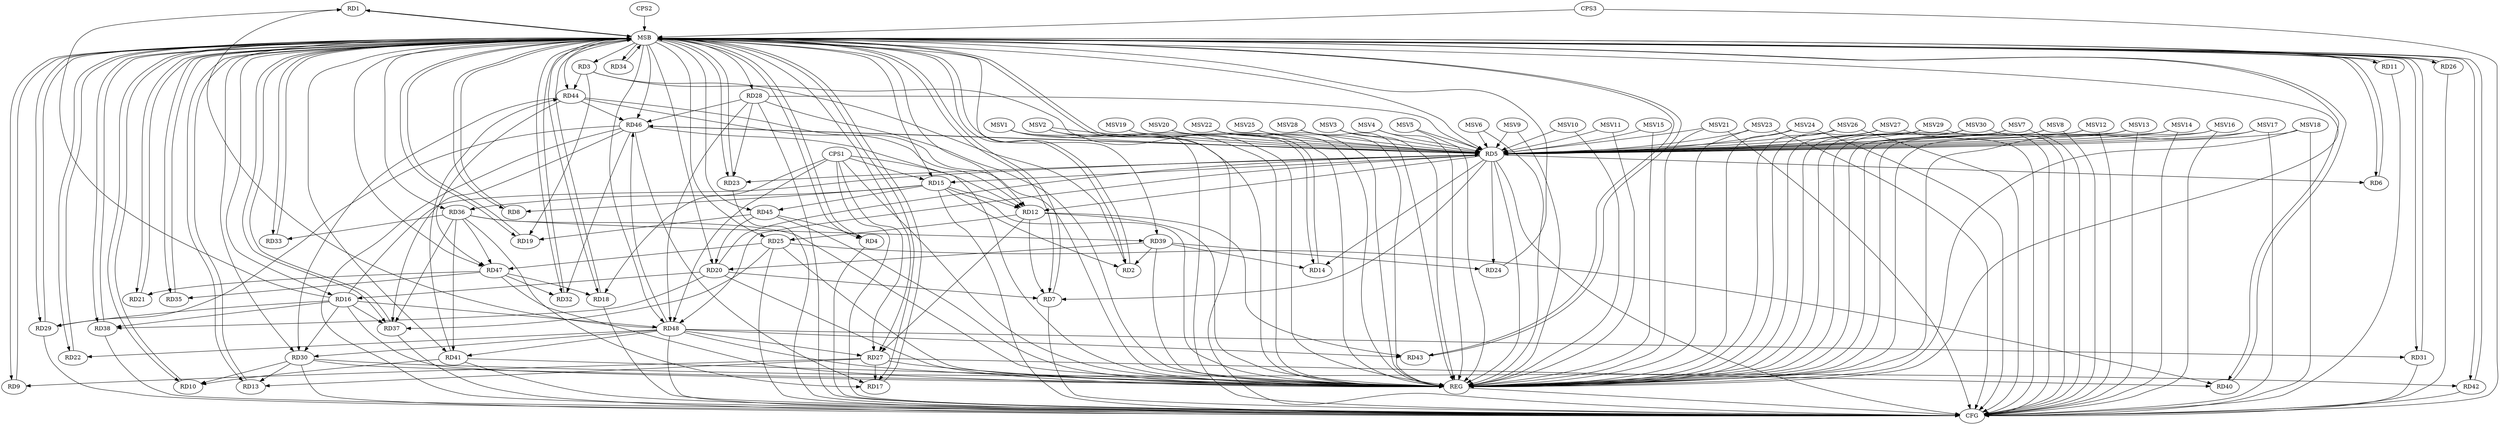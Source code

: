 strict digraph G {
  RD1 [ label="RD1" ];
  RD2 [ label="RD2" ];
  RD3 [ label="RD3" ];
  RD4 [ label="RD4" ];
  RD5 [ label="RD5" ];
  RD6 [ label="RD6" ];
  RD7 [ label="RD7" ];
  RD8 [ label="RD8" ];
  RD9 [ label="RD9" ];
  RD10 [ label="RD10" ];
  RD11 [ label="RD11" ];
  RD12 [ label="RD12" ];
  RD13 [ label="RD13" ];
  RD14 [ label="RD14" ];
  RD15 [ label="RD15" ];
  RD16 [ label="RD16" ];
  RD17 [ label="RD17" ];
  RD18 [ label="RD18" ];
  RD19 [ label="RD19" ];
  RD20 [ label="RD20" ];
  RD21 [ label="RD21" ];
  RD22 [ label="RD22" ];
  RD23 [ label="RD23" ];
  RD24 [ label="RD24" ];
  RD25 [ label="RD25" ];
  RD26 [ label="RD26" ];
  RD27 [ label="RD27" ];
  RD28 [ label="RD28" ];
  RD29 [ label="RD29" ];
  RD30 [ label="RD30" ];
  RD31 [ label="RD31" ];
  RD32 [ label="RD32" ];
  RD33 [ label="RD33" ];
  RD34 [ label="RD34" ];
  RD35 [ label="RD35" ];
  RD36 [ label="RD36" ];
  RD37 [ label="RD37" ];
  RD38 [ label="RD38" ];
  RD39 [ label="RD39" ];
  RD40 [ label="RD40" ];
  RD41 [ label="RD41" ];
  RD42 [ label="RD42" ];
  RD43 [ label="RD43" ];
  RD44 [ label="RD44" ];
  RD45 [ label="RD45" ];
  RD46 [ label="RD46" ];
  RD47 [ label="RD47" ];
  RD48 [ label="RD48" ];
  CPS1 [ label="CPS1" ];
  CPS2 [ label="CPS2" ];
  CPS3 [ label="CPS3" ];
  REG [ label="REG" ];
  MSB [ label="MSB" ];
  CFG [ label="CFG" ];
  MSV1 [ label="MSV1" ];
  MSV2 [ label="MSV2" ];
  MSV3 [ label="MSV3" ];
  MSV4 [ label="MSV4" ];
  MSV5 [ label="MSV5" ];
  MSV6 [ label="MSV6" ];
  MSV7 [ label="MSV7" ];
  MSV8 [ label="MSV8" ];
  MSV9 [ label="MSV9" ];
  MSV10 [ label="MSV10" ];
  MSV11 [ label="MSV11" ];
  MSV12 [ label="MSV12" ];
  MSV13 [ label="MSV13" ];
  MSV14 [ label="MSV14" ];
  MSV15 [ label="MSV15" ];
  MSV16 [ label="MSV16" ];
  MSV17 [ label="MSV17" ];
  MSV18 [ label="MSV18" ];
  MSV19 [ label="MSV19" ];
  MSV20 [ label="MSV20" ];
  MSV21 [ label="MSV21" ];
  MSV22 [ label="MSV22" ];
  MSV23 [ label="MSV23" ];
  MSV24 [ label="MSV24" ];
  MSV25 [ label="MSV25" ];
  MSV26 [ label="MSV26" ];
  MSV27 [ label="MSV27" ];
  MSV28 [ label="MSV28" ];
  MSV29 [ label="MSV29" ];
  MSV30 [ label="MSV30" ];
  RD16 -> RD1;
  RD48 -> RD1;
  RD3 -> RD2;
  RD15 -> RD2;
  RD39 -> RD2;
  RD3 -> RD19;
  RD3 -> RD44;
  RD45 -> RD4;
  RD5 -> RD6;
  RD5 -> RD7;
  RD5 -> RD12;
  RD5 -> RD14;
  RD5 -> RD15;
  RD16 -> RD5;
  RD20 -> RD5;
  RD5 -> RD23;
  RD5 -> RD24;
  RD28 -> RD5;
  RD5 -> RD46;
  RD46 -> RD5;
  RD5 -> RD48;
  RD12 -> RD7;
  RD20 -> RD7;
  RD15 -> RD8;
  RD27 -> RD9;
  RD30 -> RD10;
  RD41 -> RD10;
  RD15 -> RD12;
  RD12 -> RD25;
  RD12 -> RD27;
  RD12 -> RD43;
  RD44 -> RD12;
  RD27 -> RD13;
  RD30 -> RD13;
  RD39 -> RD14;
  RD15 -> RD36;
  RD15 -> RD45;
  RD20 -> RD16;
  RD16 -> RD29;
  RD16 -> RD30;
  RD16 -> RD37;
  RD16 -> RD38;
  RD16 -> RD48;
  RD27 -> RD17;
  RD36 -> RD17;
  RD46 -> RD17;
  RD47 -> RD18;
  RD45 -> RD19;
  RD20 -> RD38;
  RD39 -> RD20;
  RD45 -> RD20;
  RD47 -> RD21;
  RD48 -> RD22;
  RD28 -> RD23;
  RD39 -> RD24;
  RD25 -> RD37;
  RD25 -> RD40;
  RD25 -> RD47;
  RD27 -> RD40;
  RD48 -> RD27;
  RD28 -> RD46;
  RD28 -> RD48;
  RD46 -> RD29;
  RD30 -> RD42;
  RD44 -> RD30;
  RD48 -> RD30;
  RD48 -> RD31;
  RD46 -> RD32;
  RD47 -> RD32;
  RD36 -> RD33;
  RD47 -> RD35;
  RD36 -> RD37;
  RD36 -> RD39;
  RD36 -> RD41;
  RD36 -> RD47;
  RD46 -> RD37;
  RD41 -> RD44;
  RD48 -> RD41;
  RD48 -> RD43;
  RD44 -> RD46;
  RD44 -> RD47;
  RD48 -> RD46;
  CPS1 -> RD27;
  CPS1 -> RD48;
  CPS1 -> RD18;
  CPS1 -> RD12;
  CPS1 -> RD15;
  RD3 -> REG;
  RD5 -> REG;
  RD12 -> REG;
  RD15 -> REG;
  RD16 -> REG;
  RD20 -> REG;
  RD25 -> REG;
  RD27 -> REG;
  RD28 -> REG;
  RD30 -> REG;
  RD36 -> REG;
  RD39 -> REG;
  RD41 -> REG;
  RD44 -> REG;
  RD45 -> REG;
  RD46 -> REG;
  RD47 -> REG;
  RD48 -> REG;
  CPS1 -> REG;
  RD1 -> MSB;
  MSB -> RD8;
  MSB -> RD13;
  MSB -> RD17;
  MSB -> RD21;
  MSB -> RD22;
  MSB -> RD23;
  MSB -> RD27;
  MSB -> RD31;
  MSB -> RD38;
  MSB -> REG;
  RD2 -> MSB;
  MSB -> RD9;
  MSB -> RD18;
  MSB -> RD29;
  MSB -> RD34;
  MSB -> RD48;
  RD4 -> MSB;
  MSB -> RD6;
  MSB -> RD16;
  MSB -> RD19;
  MSB -> RD35;
  MSB -> RD40;
  MSB -> RD41;
  RD6 -> MSB;
  MSB -> RD5;
  MSB -> RD11;
  MSB -> RD43;
  RD7 -> MSB;
  MSB -> RD42;
  RD8 -> MSB;
  MSB -> RD15;
  MSB -> RD28;
  RD9 -> MSB;
  MSB -> RD1;
  MSB -> RD2;
  MSB -> RD33;
  MSB -> RD45;
  RD10 -> MSB;
  MSB -> RD46;
  RD11 -> MSB;
  MSB -> RD14;
  MSB -> RD30;
  RD13 -> MSB;
  RD14 -> MSB;
  MSB -> RD36;
  RD17 -> MSB;
  MSB -> RD10;
  RD18 -> MSB;
  MSB -> RD26;
  MSB -> RD37;
  RD19 -> MSB;
  RD21 -> MSB;
  MSB -> RD3;
  MSB -> RD20;
  RD22 -> MSB;
  MSB -> RD32;
  RD23 -> MSB;
  MSB -> RD12;
  RD24 -> MSB;
  RD26 -> MSB;
  MSB -> RD4;
  RD29 -> MSB;
  RD31 -> MSB;
  RD32 -> MSB;
  RD33 -> MSB;
  RD34 -> MSB;
  MSB -> RD47;
  RD35 -> MSB;
  RD37 -> MSB;
  RD38 -> MSB;
  MSB -> RD25;
  MSB -> RD39;
  RD40 -> MSB;
  RD42 -> MSB;
  MSB -> RD7;
  RD43 -> MSB;
  MSB -> RD44;
  CPS2 -> MSB;
  CPS3 -> MSB;
  CPS1 -> CFG;
  RD25 -> CFG;
  RD18 -> CFG;
  RD23 -> CFG;
  RD11 -> CFG;
  RD41 -> CFG;
  RD42 -> CFG;
  RD15 -> CFG;
  CPS3 -> CFG;
  RD46 -> CFG;
  RD29 -> CFG;
  RD37 -> CFG;
  RD38 -> CFG;
  RD28 -> CFG;
  RD48 -> CFG;
  RD31 -> CFG;
  RD26 -> CFG;
  RD5 -> CFG;
  RD4 -> CFG;
  RD7 -> CFG;
  RD30 -> CFG;
  REG -> CFG;
  MSV1 -> RD5;
  MSV2 -> RD5;
  MSV3 -> RD5;
  MSV4 -> RD5;
  MSV1 -> REG;
  MSV1 -> CFG;
  MSV2 -> REG;
  MSV2 -> CFG;
  MSV3 -> REG;
  MSV4 -> REG;
  MSV5 -> RD5;
  MSV6 -> RD5;
  MSV7 -> RD5;
  MSV8 -> RD5;
  MSV5 -> REG;
  MSV6 -> REG;
  MSV7 -> REG;
  MSV7 -> CFG;
  MSV8 -> REG;
  MSV8 -> CFG;
  MSV9 -> RD5;
  MSV10 -> RD5;
  MSV11 -> RD5;
  MSV9 -> REG;
  MSV10 -> REG;
  MSV11 -> REG;
  MSV12 -> RD5;
  MSV13 -> RD5;
  MSV12 -> REG;
  MSV12 -> CFG;
  MSV13 -> REG;
  MSV13 -> CFG;
  MSV14 -> RD5;
  MSV14 -> REG;
  MSV14 -> CFG;
  MSV15 -> RD5;
  MSV16 -> RD5;
  MSV17 -> RD5;
  MSV18 -> RD5;
  MSV15 -> REG;
  MSV16 -> REG;
  MSV16 -> CFG;
  MSV17 -> REG;
  MSV17 -> CFG;
  MSV18 -> REG;
  MSV18 -> CFG;
  MSV19 -> RD5;
  MSV19 -> REG;
  MSV20 -> RD5;
  MSV21 -> RD5;
  MSV22 -> RD5;
  MSV23 -> RD5;
  MSV24 -> RD5;
  MSV20 -> REG;
  MSV21 -> REG;
  MSV21 -> CFG;
  MSV22 -> REG;
  MSV23 -> REG;
  MSV23 -> CFG;
  MSV24 -> REG;
  MSV24 -> CFG;
  MSV25 -> RD5;
  MSV25 -> REG;
  MSV26 -> RD5;
  MSV27 -> RD5;
  MSV28 -> RD5;
  MSV26 -> REG;
  MSV26 -> CFG;
  MSV27 -> REG;
  MSV27 -> CFG;
  MSV28 -> REG;
  MSV29 -> RD5;
  MSV29 -> REG;
  MSV29 -> CFG;
  MSV30 -> RD5;
  MSV30 -> REG;
  MSV30 -> CFG;
}
